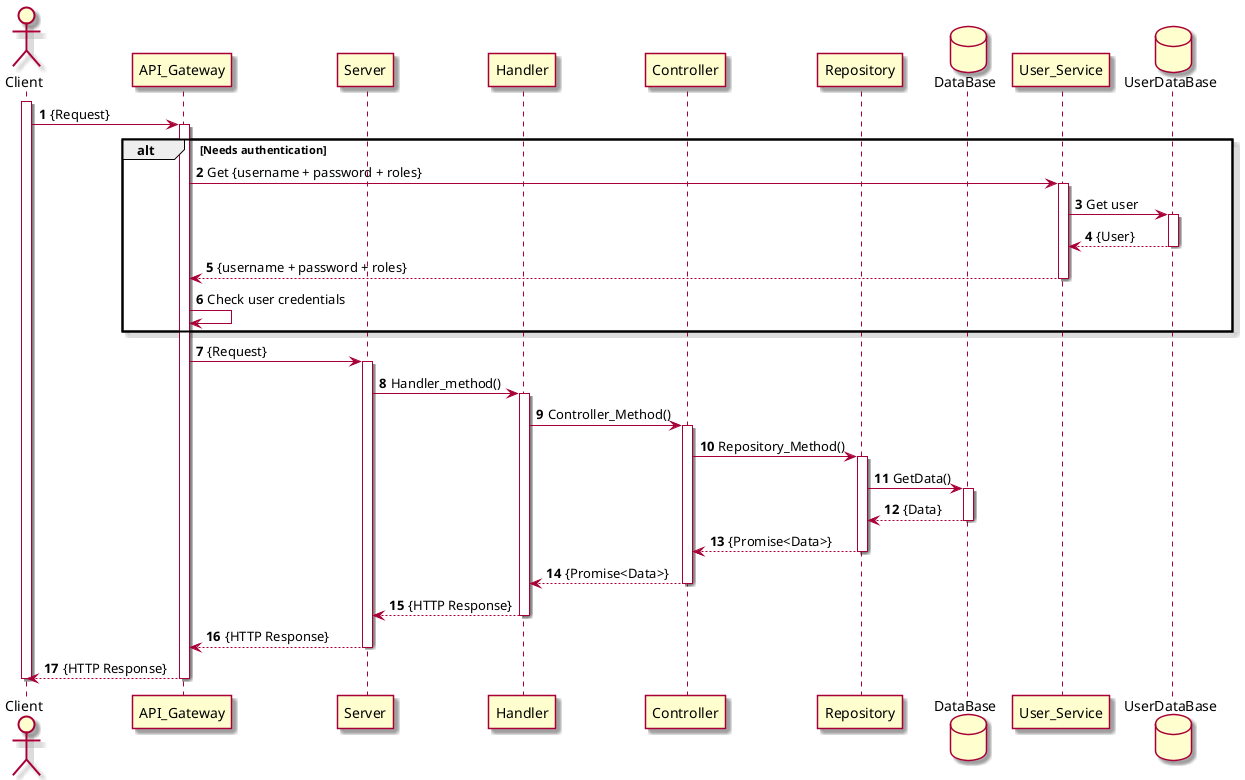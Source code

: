 @startuml
skin rose
autonumber

actor Client as cl
participant API_Gateway as gateway
participant Server as server
participant Handler as handler
participant Controller as ctl
participant Repository as repo
database DataBase as db
participant User_Service as user
database UserDataBase as udb

activate cl
cl -> gateway : {Request}
activate gateway
alt Needs authentication
gateway -> user : Get {username + password + roles}
activate user
user -> udb : Get user
activate udb
udb --> user: {User}
deactivate udb
user --> gateway: {username + password + roles}
deactivate user
gateway -> gateway: Check user credentials
end alt
gateway -> server: {Request}
activate server
server -> handler: Handler_method()
activate handler
handler -> ctl: Controller_Method()
activate ctl
ctl -> repo: Repository_Method()
activate repo
repo -> db: GetData()
activate db
db --> repo: {Data}
deactivate db
repo --> ctl: {Promise<Data>}
deactivate repo
ctl --> handler: {Promise<Data>}
deactivate ctl
handler --> server: {HTTP Response}
deactivate handler
server --> gateway: {HTTP Response}
deactivate server
gateway --> cl: {HTTP Response}
deactivate gateway
deactivate cl
@enduml